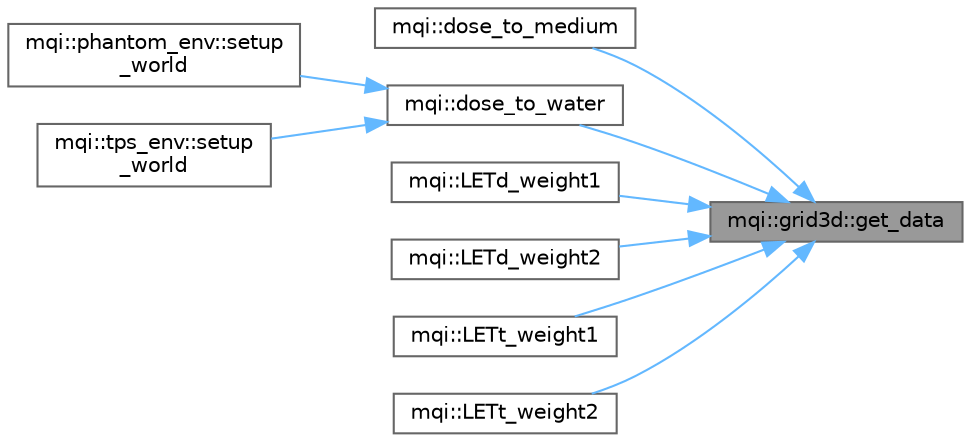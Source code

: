 digraph "mqi::grid3d::get_data"
{
 // LATEX_PDF_SIZE
  bgcolor="transparent";
  edge [fontname=Helvetica,fontsize=10,labelfontname=Helvetica,labelfontsize=10];
  node [fontname=Helvetica,fontsize=10,shape=box,height=0.2,width=0.4];
  rankdir="RL";
  Node1 [id="Node000001",label="mqi::grid3d::get_data",height=0.2,width=0.4,color="gray40", fillcolor="grey60", style="filled", fontcolor="black",tooltip="Gets a pointer to the grid's internal data array."];
  Node1 -> Node2 [id="edge1_Node000001_Node000002",dir="back",color="steelblue1",style="solid",tooltip=" "];
  Node2 [id="Node000002",label="mqi::dose_to_medium",height=0.2,width=0.4,color="grey40", fillcolor="white", style="filled",URL="$namespacemqi.html#a51e568cf0347aa3468b45a3b7914eaef",tooltip="Calculates the dose-to-medium for a given particle track."];
  Node1 -> Node3 [id="edge2_Node000001_Node000003",dir="back",color="steelblue1",style="solid",tooltip=" "];
  Node3 [id="Node000003",label="mqi::dose_to_water",height=0.2,width=0.4,color="grey40", fillcolor="white", style="filled",URL="$namespacemqi.html#adda5b422b7cfb5a2ef8b17d46530a1ca",tooltip="Calculates the dose-to-water for a given particle track."];
  Node3 -> Node4 [id="edge3_Node000003_Node000004",dir="back",color="steelblue1",style="solid",tooltip=" "];
  Node4 [id="Node000004",label="mqi::phantom_env::setup\l_world",height=0.2,width=0.4,color="grey40", fillcolor="white", style="filled",URL="$classmqi_1_1phantom__env.html#af046cc06af737d4856c651346c6e8de9",tooltip="Sets up the world geometry, including the water phantom."];
  Node3 -> Node5 [id="edge4_Node000003_Node000005",dir="back",color="steelblue1",style="solid",tooltip=" "];
  Node5 [id="Node000005",label="mqi::tps_env::setup\l_world",height=0.2,width=0.4,color="grey40", fillcolor="white", style="filled",URL="$classmqi_1_1tps__env.html#ad69ee252b1752210a67af91b124c0020",tooltip="Sets up the world geometry, including the patient geometry from CT data and beamline components."];
  Node1 -> Node6 [id="edge5_Node000001_Node000006",dir="back",color="steelblue1",style="solid",tooltip=" "];
  Node6 [id="Node000006",label="mqi::LETd_weight1",height=0.2,width=0.4,color="grey40", fillcolor="white", style="filled",URL="$namespacemqi.html#ae858151943ab68a1eb190565ec2b8eaf",tooltip="Calculates the dose-weighted Linear Energy Transfer (LETd)."];
  Node1 -> Node7 [id="edge6_Node000001_Node000007",dir="back",color="steelblue1",style="solid",tooltip=" "];
  Node7 [id="Node000007",label="mqi::LETd_weight2",height=0.2,width=0.4,color="grey40", fillcolor="white", style="filled",URL="$namespacemqi.html#adb11cb7e0fdb741044138e93c9108f32",tooltip="Calculates the dose-weighted LET (LETd) with a different weighting."];
  Node1 -> Node8 [id="edge7_Node000001_Node000008",dir="back",color="steelblue1",style="solid",tooltip=" "];
  Node8 [id="Node000008",label="mqi::LETt_weight1",height=0.2,width=0.4,color="grey40", fillcolor="white", style="filled",URL="$namespacemqi.html#a7c8aba1d8937af44e8e2fb754888aa0a",tooltip="Calculates the track-weighted LET (LETt)."];
  Node1 -> Node9 [id="edge8_Node000001_Node000009",dir="back",color="steelblue1",style="solid",tooltip=" "];
  Node9 [id="Node000009",label="mqi::LETt_weight2",height=0.2,width=0.4,color="grey40", fillcolor="white", style="filled",URL="$namespacemqi.html#ae982ff6ec9ce570812a76e60fe9e2122",tooltip="Calculates the track-weighted LET (LETt) with a different weighting."];
}
